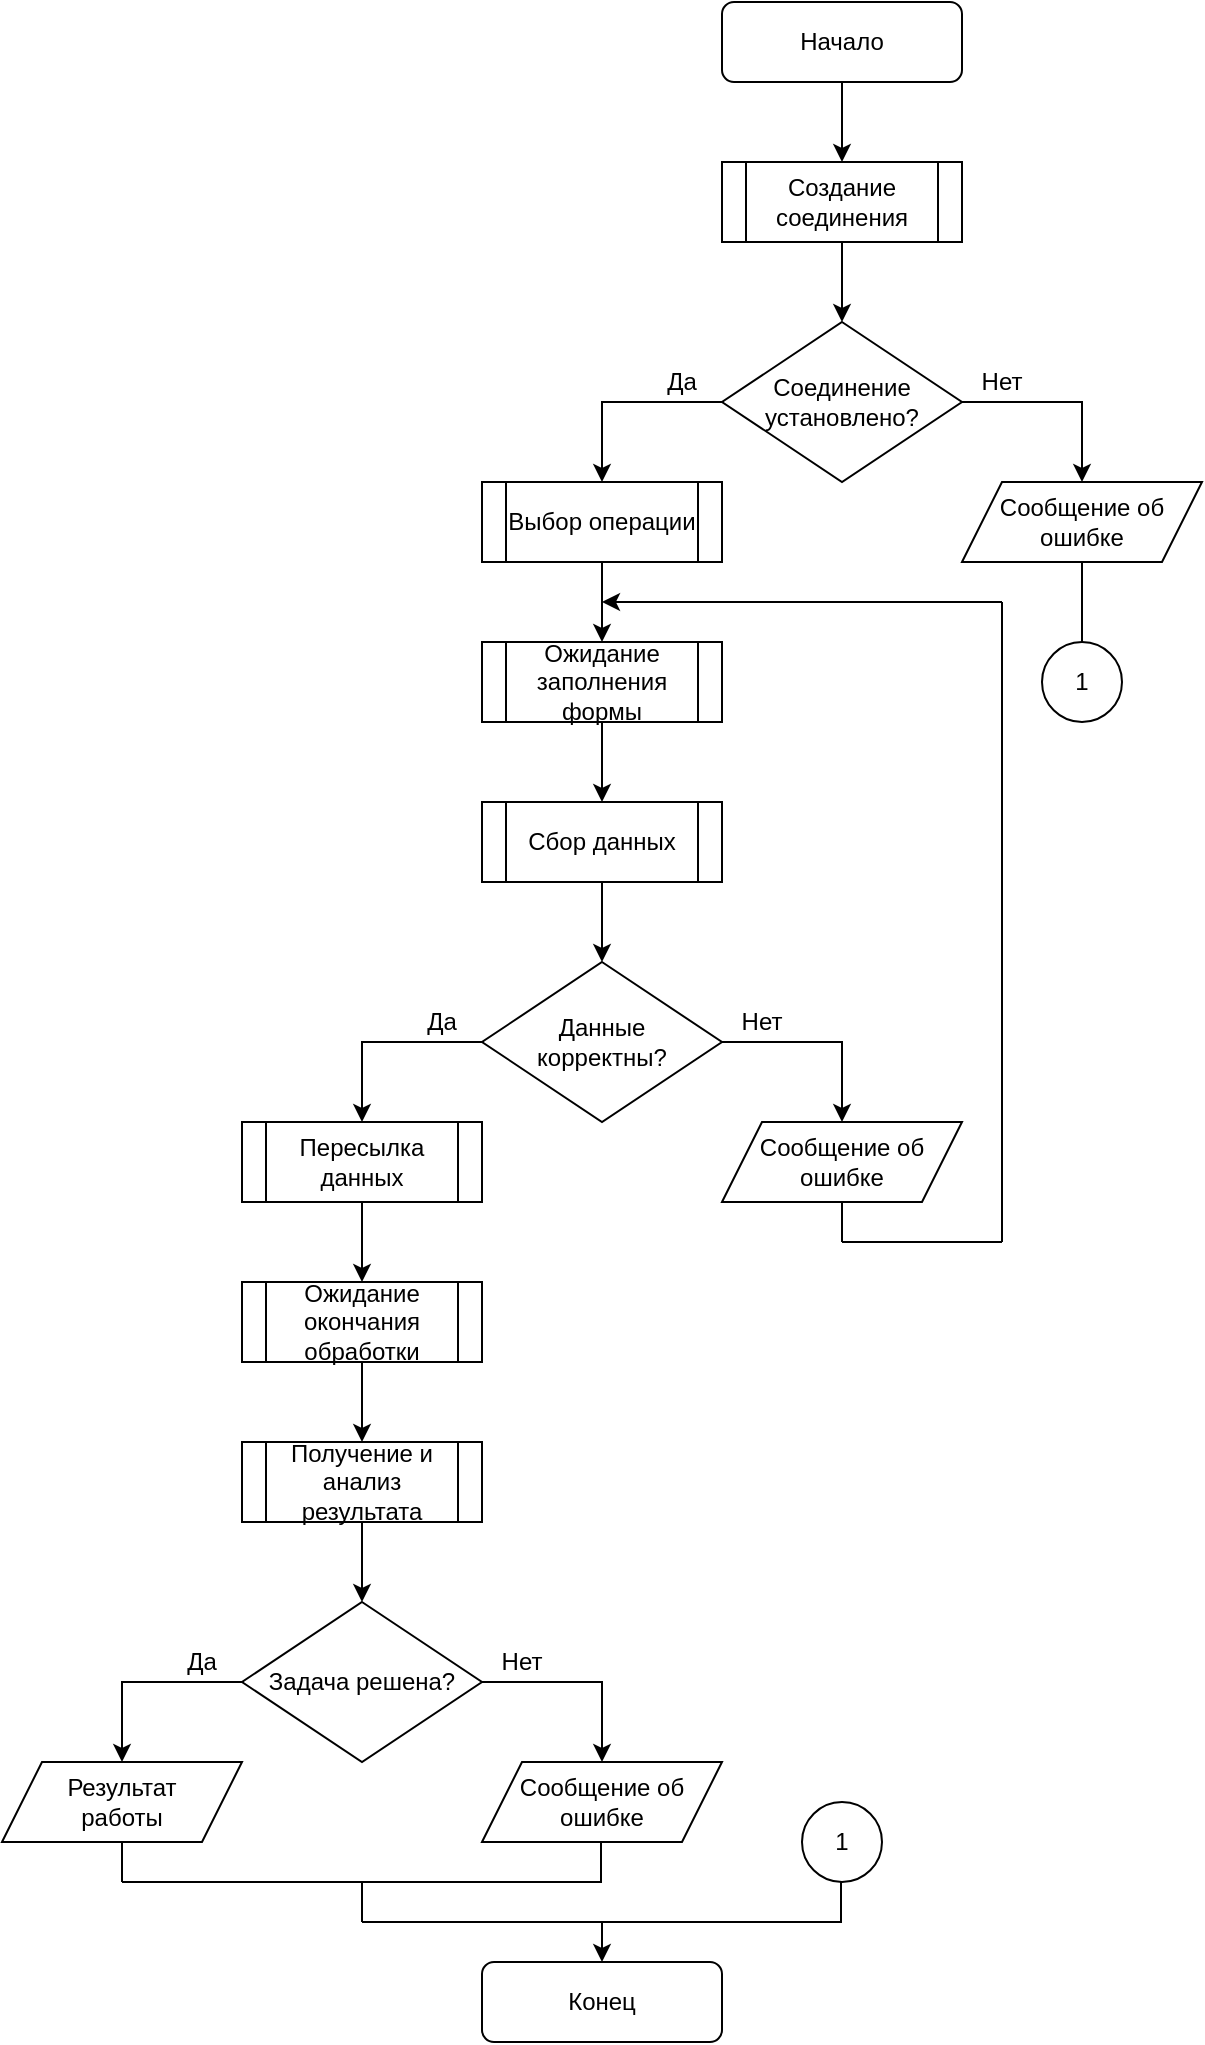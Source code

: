 <mxfile version="15.9.1" type="device"><diagram id="a4LtBuyY31Wj3fFA209s" name="Page-1"><mxGraphModel dx="1038" dy="579" grid="1" gridSize="10" guides="1" tooltips="1" connect="1" arrows="1" fold="1" page="1" pageScale="1" pageWidth="827" pageHeight="1169" math="0" shadow="0"><root><mxCell id="0"/><mxCell id="1" parent="0"/><mxCell id="QkMwkWsjntQMRFeycjIK-27" style="edgeStyle=orthogonalEdgeStyle;rounded=0;orthogonalLoop=1;jettySize=auto;html=1;exitX=0.5;exitY=1;exitDx=0;exitDy=0;entryX=0.5;entryY=0;entryDx=0;entryDy=0;" edge="1" parent="1" source="QkMwkWsjntQMRFeycjIK-1" target="QkMwkWsjntQMRFeycjIK-2"><mxGeometry relative="1" as="geometry"/></mxCell><mxCell id="QkMwkWsjntQMRFeycjIK-1" value="Начало" style="rounded=1;whiteSpace=wrap;html=1;" vertex="1" parent="1"><mxGeometry x="400" y="40" width="120" height="40" as="geometry"/></mxCell><mxCell id="QkMwkWsjntQMRFeycjIK-28" style="edgeStyle=orthogonalEdgeStyle;rounded=0;orthogonalLoop=1;jettySize=auto;html=1;exitX=0.5;exitY=1;exitDx=0;exitDy=0;entryX=0.5;entryY=0;entryDx=0;entryDy=0;" edge="1" parent="1" source="QkMwkWsjntQMRFeycjIK-2" target="QkMwkWsjntQMRFeycjIK-9"><mxGeometry relative="1" as="geometry"/></mxCell><mxCell id="QkMwkWsjntQMRFeycjIK-2" value="Создание соединения" style="shape=process;whiteSpace=wrap;html=1;backgroundOutline=1;" vertex="1" parent="1"><mxGeometry x="400" y="120" width="120" height="40" as="geometry"/></mxCell><mxCell id="QkMwkWsjntQMRFeycjIK-31" style="edgeStyle=orthogonalEdgeStyle;rounded=0;orthogonalLoop=1;jettySize=auto;html=1;exitX=0.5;exitY=1;exitDx=0;exitDy=0;entryX=0.5;entryY=0;entryDx=0;entryDy=0;" edge="1" parent="1" source="QkMwkWsjntQMRFeycjIK-3" target="QkMwkWsjntQMRFeycjIK-4"><mxGeometry relative="1" as="geometry"/></mxCell><mxCell id="QkMwkWsjntQMRFeycjIK-3" value="Выбор операции" style="shape=process;whiteSpace=wrap;html=1;backgroundOutline=1;" vertex="1" parent="1"><mxGeometry x="280" y="280" width="120" height="40" as="geometry"/></mxCell><mxCell id="QkMwkWsjntQMRFeycjIK-32" style="edgeStyle=orthogonalEdgeStyle;rounded=0;orthogonalLoop=1;jettySize=auto;html=1;exitX=0.5;exitY=1;exitDx=0;exitDy=0;entryX=0.5;entryY=0;entryDx=0;entryDy=0;" edge="1" parent="1" source="QkMwkWsjntQMRFeycjIK-4" target="QkMwkWsjntQMRFeycjIK-8"><mxGeometry relative="1" as="geometry"><mxPoint x="340" y="430" as="targetPoint"/></mxGeometry></mxCell><mxCell id="QkMwkWsjntQMRFeycjIK-4" value="Ожидание заполнения формы" style="shape=process;whiteSpace=wrap;html=1;backgroundOutline=1;" vertex="1" parent="1"><mxGeometry x="280" y="360" width="120" height="40" as="geometry"/></mxCell><mxCell id="QkMwkWsjntQMRFeycjIK-36" style="edgeStyle=orthogonalEdgeStyle;rounded=0;orthogonalLoop=1;jettySize=auto;html=1;exitX=0.5;exitY=1;exitDx=0;exitDy=0;entryX=0.5;entryY=0;entryDx=0;entryDy=0;" edge="1" parent="1" source="QkMwkWsjntQMRFeycjIK-5" target="QkMwkWsjntQMRFeycjIK-6"><mxGeometry relative="1" as="geometry"/></mxCell><mxCell id="QkMwkWsjntQMRFeycjIK-5" value="Пересылка данных" style="shape=process;whiteSpace=wrap;html=1;backgroundOutline=1;" vertex="1" parent="1"><mxGeometry x="160" y="600" width="120" height="40" as="geometry"/></mxCell><mxCell id="QkMwkWsjntQMRFeycjIK-37" style="edgeStyle=orthogonalEdgeStyle;rounded=0;orthogonalLoop=1;jettySize=auto;html=1;exitX=0.5;exitY=1;exitDx=0;exitDy=0;entryX=0.5;entryY=0;entryDx=0;entryDy=0;" edge="1" parent="1" source="QkMwkWsjntQMRFeycjIK-6" target="QkMwkWsjntQMRFeycjIK-7"><mxGeometry relative="1" as="geometry"/></mxCell><mxCell id="QkMwkWsjntQMRFeycjIK-6" value="Ожидание окончания обработки" style="shape=process;whiteSpace=wrap;html=1;backgroundOutline=1;" vertex="1" parent="1"><mxGeometry x="160" y="680" width="120" height="40" as="geometry"/></mxCell><mxCell id="QkMwkWsjntQMRFeycjIK-38" style="edgeStyle=orthogonalEdgeStyle;rounded=0;orthogonalLoop=1;jettySize=auto;html=1;exitX=0.5;exitY=1;exitDx=0;exitDy=0;entryX=0.5;entryY=0;entryDx=0;entryDy=0;" edge="1" parent="1" source="QkMwkWsjntQMRFeycjIK-7" target="QkMwkWsjntQMRFeycjIK-10"><mxGeometry relative="1" as="geometry"/></mxCell><mxCell id="QkMwkWsjntQMRFeycjIK-7" value="Получение и анализ результата" style="shape=process;whiteSpace=wrap;html=1;backgroundOutline=1;" vertex="1" parent="1"><mxGeometry x="160" y="760" width="120" height="40" as="geometry"/></mxCell><mxCell id="QkMwkWsjntQMRFeycjIK-33" style="edgeStyle=orthogonalEdgeStyle;rounded=0;orthogonalLoop=1;jettySize=auto;html=1;exitX=0.5;exitY=1;exitDx=0;exitDy=0;entryX=0.5;entryY=0;entryDx=0;entryDy=0;" edge="1" parent="1" source="QkMwkWsjntQMRFeycjIK-8" target="QkMwkWsjntQMRFeycjIK-23"><mxGeometry relative="1" as="geometry"/></mxCell><mxCell id="QkMwkWsjntQMRFeycjIK-8" value="Сбор данных" style="shape=process;whiteSpace=wrap;html=1;backgroundOutline=1;" vertex="1" parent="1"><mxGeometry x="280" y="440" width="120" height="40" as="geometry"/></mxCell><mxCell id="QkMwkWsjntQMRFeycjIK-9" value="Соединение установлено?" style="rhombus;whiteSpace=wrap;html=1;" vertex="1" parent="1"><mxGeometry x="400" y="200" width="120" height="80" as="geometry"/></mxCell><mxCell id="QkMwkWsjntQMRFeycjIK-10" value="Задача решена?" style="rhombus;whiteSpace=wrap;html=1;" vertex="1" parent="1"><mxGeometry x="160" y="840" width="120" height="80" as="geometry"/></mxCell><mxCell id="QkMwkWsjntQMRFeycjIK-13" value="Конец" style="rounded=1;whiteSpace=wrap;html=1;" vertex="1" parent="1"><mxGeometry x="280" y="1020" width="120" height="40" as="geometry"/></mxCell><mxCell id="QkMwkWsjntQMRFeycjIK-14" value="Сообщение об ошибке" style="shape=parallelogram;perimeter=parallelogramPerimeter;whiteSpace=wrap;html=1;fixedSize=1;" vertex="1" parent="1"><mxGeometry x="400" y="600" width="120" height="40" as="geometry"/></mxCell><mxCell id="QkMwkWsjntQMRFeycjIK-15" value="Сообщение об ошибке" style="shape=parallelogram;perimeter=parallelogramPerimeter;whiteSpace=wrap;html=1;fixedSize=1;" vertex="1" parent="1"><mxGeometry x="280" y="920" width="120" height="40" as="geometry"/></mxCell><mxCell id="QkMwkWsjntQMRFeycjIK-16" value="Результат&lt;br&gt;работы" style="shape=parallelogram;perimeter=parallelogramPerimeter;whiteSpace=wrap;html=1;fixedSize=1;" vertex="1" parent="1"><mxGeometry x="40" y="920" width="120" height="40" as="geometry"/></mxCell><mxCell id="QkMwkWsjntQMRFeycjIK-29" style="edgeStyle=orthogonalEdgeStyle;rounded=0;orthogonalLoop=1;jettySize=auto;html=1;exitX=1;exitY=1;exitDx=0;exitDy=0;entryX=0.5;entryY=0;entryDx=0;entryDy=0;" edge="1" parent="1" source="QkMwkWsjntQMRFeycjIK-17" target="QkMwkWsjntQMRFeycjIK-3"><mxGeometry relative="1" as="geometry"><Array as="points"><mxPoint x="340" y="240"/></Array></mxGeometry></mxCell><mxCell id="QkMwkWsjntQMRFeycjIK-17" value="Да" style="text;html=1;strokeColor=none;fillColor=none;align=center;verticalAlign=middle;whiteSpace=wrap;rounded=0;" vertex="1" parent="1"><mxGeometry x="360" y="220" width="40" height="20" as="geometry"/></mxCell><mxCell id="QkMwkWsjntQMRFeycjIK-35" style="edgeStyle=orthogonalEdgeStyle;rounded=0;orthogonalLoop=1;jettySize=auto;html=1;exitX=1;exitY=1;exitDx=0;exitDy=0;entryX=0.5;entryY=0;entryDx=0;entryDy=0;" edge="1" parent="1" source="QkMwkWsjntQMRFeycjIK-18" target="QkMwkWsjntQMRFeycjIK-5"><mxGeometry relative="1" as="geometry"><Array as="points"><mxPoint x="220" y="560"/></Array></mxGeometry></mxCell><mxCell id="QkMwkWsjntQMRFeycjIK-18" value="Да" style="text;html=1;strokeColor=none;fillColor=none;align=center;verticalAlign=middle;whiteSpace=wrap;rounded=0;" vertex="1" parent="1"><mxGeometry x="240" y="540" width="40" height="20" as="geometry"/></mxCell><mxCell id="QkMwkWsjntQMRFeycjIK-30" style="edgeStyle=orthogonalEdgeStyle;rounded=0;orthogonalLoop=1;jettySize=auto;html=1;exitX=0;exitY=1;exitDx=0;exitDy=0;entryX=0.5;entryY=0;entryDx=0;entryDy=0;" edge="1" parent="1" source="QkMwkWsjntQMRFeycjIK-19" target="QkMwkWsjntQMRFeycjIK-24"><mxGeometry relative="1" as="geometry"><Array as="points"><mxPoint x="580" y="240"/></Array></mxGeometry></mxCell><mxCell id="QkMwkWsjntQMRFeycjIK-19" value="Нет" style="text;html=1;strokeColor=none;fillColor=none;align=center;verticalAlign=middle;whiteSpace=wrap;rounded=0;" vertex="1" parent="1"><mxGeometry x="520" y="220" width="40" height="20" as="geometry"/></mxCell><mxCell id="QkMwkWsjntQMRFeycjIK-20" value="Нет" style="text;html=1;strokeColor=none;fillColor=none;align=center;verticalAlign=middle;whiteSpace=wrap;rounded=0;" vertex="1" parent="1"><mxGeometry x="400" y="540" width="40" height="20" as="geometry"/></mxCell><mxCell id="QkMwkWsjntQMRFeycjIK-40" style="edgeStyle=orthogonalEdgeStyle;rounded=0;orthogonalLoop=1;jettySize=auto;html=1;exitX=1;exitY=1;exitDx=0;exitDy=0;entryX=0.5;entryY=0;entryDx=0;entryDy=0;" edge="1" parent="1" source="QkMwkWsjntQMRFeycjIK-21" target="QkMwkWsjntQMRFeycjIK-16"><mxGeometry relative="1" as="geometry"><Array as="points"><mxPoint x="100" y="880"/></Array></mxGeometry></mxCell><mxCell id="QkMwkWsjntQMRFeycjIK-21" value="Да" style="text;html=1;strokeColor=none;fillColor=none;align=center;verticalAlign=middle;whiteSpace=wrap;rounded=0;" vertex="1" parent="1"><mxGeometry x="120" y="860" width="40" height="20" as="geometry"/></mxCell><mxCell id="QkMwkWsjntQMRFeycjIK-39" style="edgeStyle=orthogonalEdgeStyle;rounded=0;orthogonalLoop=1;jettySize=auto;html=1;exitX=0;exitY=1;exitDx=0;exitDy=0;entryX=0.5;entryY=0;entryDx=0;entryDy=0;" edge="1" parent="1" source="QkMwkWsjntQMRFeycjIK-22" target="QkMwkWsjntQMRFeycjIK-15"><mxGeometry relative="1" as="geometry"><Array as="points"><mxPoint x="340" y="880"/></Array></mxGeometry></mxCell><mxCell id="QkMwkWsjntQMRFeycjIK-22" value="Нет" style="text;html=1;strokeColor=none;fillColor=none;align=center;verticalAlign=middle;whiteSpace=wrap;rounded=0;" vertex="1" parent="1"><mxGeometry x="280" y="860" width="40" height="20" as="geometry"/></mxCell><mxCell id="QkMwkWsjntQMRFeycjIK-34" style="edgeStyle=orthogonalEdgeStyle;rounded=0;orthogonalLoop=1;jettySize=auto;html=1;exitX=1;exitY=0.5;exitDx=0;exitDy=0;entryX=0.5;entryY=0;entryDx=0;entryDy=0;" edge="1" parent="1" source="QkMwkWsjntQMRFeycjIK-23" target="QkMwkWsjntQMRFeycjIK-14"><mxGeometry relative="1" as="geometry"/></mxCell><mxCell id="QkMwkWsjntQMRFeycjIK-23" value="Данные&lt;br&gt;корректны?" style="rhombus;whiteSpace=wrap;html=1;" vertex="1" parent="1"><mxGeometry x="280" y="520" width="120" height="80" as="geometry"/></mxCell><mxCell id="QkMwkWsjntQMRFeycjIK-24" value="Сообщение об ошибке" style="shape=parallelogram;perimeter=parallelogramPerimeter;whiteSpace=wrap;html=1;fixedSize=1;" vertex="1" parent="1"><mxGeometry x="520" y="280" width="120" height="40" as="geometry"/></mxCell><mxCell id="QkMwkWsjntQMRFeycjIK-43" value="" style="endArrow=none;html=1;rounded=0;entryX=0.5;entryY=1;entryDx=0;entryDy=0;" edge="1" parent="1" target="QkMwkWsjntQMRFeycjIK-16"><mxGeometry width="50" height="50" relative="1" as="geometry"><mxPoint x="100" y="980" as="sourcePoint"/><mxPoint x="440" y="860" as="targetPoint"/></mxGeometry></mxCell><mxCell id="QkMwkWsjntQMRFeycjIK-44" value="" style="endArrow=none;html=1;rounded=0;entryX=0.5;entryY=1;entryDx=0;entryDy=0;" edge="1" parent="1"><mxGeometry width="50" height="50" relative="1" as="geometry"><mxPoint x="339.5" y="980" as="sourcePoint"/><mxPoint x="339.5" y="960" as="targetPoint"/></mxGeometry></mxCell><mxCell id="QkMwkWsjntQMRFeycjIK-45" value="" style="endArrow=none;html=1;rounded=0;" edge="1" parent="1"><mxGeometry width="50" height="50" relative="1" as="geometry"><mxPoint x="100" y="980" as="sourcePoint"/><mxPoint x="340" y="980" as="targetPoint"/></mxGeometry></mxCell><mxCell id="QkMwkWsjntQMRFeycjIK-46" value="" style="endArrow=classic;html=1;rounded=0;entryX=0.5;entryY=0;entryDx=0;entryDy=0;" edge="1" parent="1" target="QkMwkWsjntQMRFeycjIK-13"><mxGeometry width="50" height="50" relative="1" as="geometry"><mxPoint x="340" y="1000" as="sourcePoint"/><mxPoint x="440" y="970" as="targetPoint"/></mxGeometry></mxCell><mxCell id="QkMwkWsjntQMRFeycjIK-47" value="" style="endArrow=none;html=1;rounded=0;" edge="1" parent="1"><mxGeometry width="50" height="50" relative="1" as="geometry"><mxPoint x="220" y="980" as="sourcePoint"/><mxPoint x="220" y="1000" as="targetPoint"/></mxGeometry></mxCell><mxCell id="QkMwkWsjntQMRFeycjIK-48" value="" style="endArrow=none;html=1;rounded=0;" edge="1" parent="1"><mxGeometry width="50" height="50" relative="1" as="geometry"><mxPoint x="220" y="1000" as="sourcePoint"/><mxPoint x="460" y="1000" as="targetPoint"/></mxGeometry></mxCell><mxCell id="QkMwkWsjntQMRFeycjIK-50" value="" style="endArrow=none;html=1;rounded=0;exitX=0.5;exitY=1;exitDx=0;exitDy=0;" edge="1" parent="1" source="QkMwkWsjntQMRFeycjIK-14"><mxGeometry width="50" height="50" relative="1" as="geometry"><mxPoint x="390" y="580" as="sourcePoint"/><mxPoint x="460" y="660" as="targetPoint"/></mxGeometry></mxCell><mxCell id="QkMwkWsjntQMRFeycjIK-51" value="" style="endArrow=none;html=1;rounded=0;" edge="1" parent="1"><mxGeometry width="50" height="50" relative="1" as="geometry"><mxPoint x="460" y="660" as="sourcePoint"/><mxPoint x="540" y="660" as="targetPoint"/></mxGeometry></mxCell><mxCell id="QkMwkWsjntQMRFeycjIK-52" value="" style="endArrow=none;html=1;rounded=0;" edge="1" parent="1"><mxGeometry width="50" height="50" relative="1" as="geometry"><mxPoint x="540" y="340" as="sourcePoint"/><mxPoint x="540" y="660" as="targetPoint"/></mxGeometry></mxCell><mxCell id="QkMwkWsjntQMRFeycjIK-53" value="" style="endArrow=classic;html=1;rounded=0;" edge="1" parent="1"><mxGeometry width="50" height="50" relative="1" as="geometry"><mxPoint x="540" y="340" as="sourcePoint"/><mxPoint x="340" y="340" as="targetPoint"/></mxGeometry></mxCell><mxCell id="QkMwkWsjntQMRFeycjIK-54" value="" style="endArrow=none;html=1;rounded=0;entryX=0.5;entryY=1;entryDx=0;entryDy=0;exitX=0.5;exitY=0;exitDx=0;exitDy=0;" edge="1" parent="1" source="QkMwkWsjntQMRFeycjIK-55" target="QkMwkWsjntQMRFeycjIK-24"><mxGeometry width="50" height="50" relative="1" as="geometry"><mxPoint x="580" y="340" as="sourcePoint"/><mxPoint x="440" y="440" as="targetPoint"/></mxGeometry></mxCell><mxCell id="QkMwkWsjntQMRFeycjIK-55" value="1" style="ellipse;whiteSpace=wrap;html=1;aspect=fixed;" vertex="1" parent="1"><mxGeometry x="560" y="360" width="40" height="40" as="geometry"/></mxCell><mxCell id="QkMwkWsjntQMRFeycjIK-56" value="" style="endArrow=none;html=1;rounded=0;" edge="1" parent="1"><mxGeometry width="50" height="50" relative="1" as="geometry"><mxPoint x="459.5" y="980" as="sourcePoint"/><mxPoint x="459.5" y="1000" as="targetPoint"/></mxGeometry></mxCell><mxCell id="QkMwkWsjntQMRFeycjIK-57" value="1" style="ellipse;whiteSpace=wrap;html=1;aspect=fixed;" vertex="1" parent="1"><mxGeometry x="440" y="940" width="40" height="40" as="geometry"/></mxCell></root></mxGraphModel></diagram></mxfile>